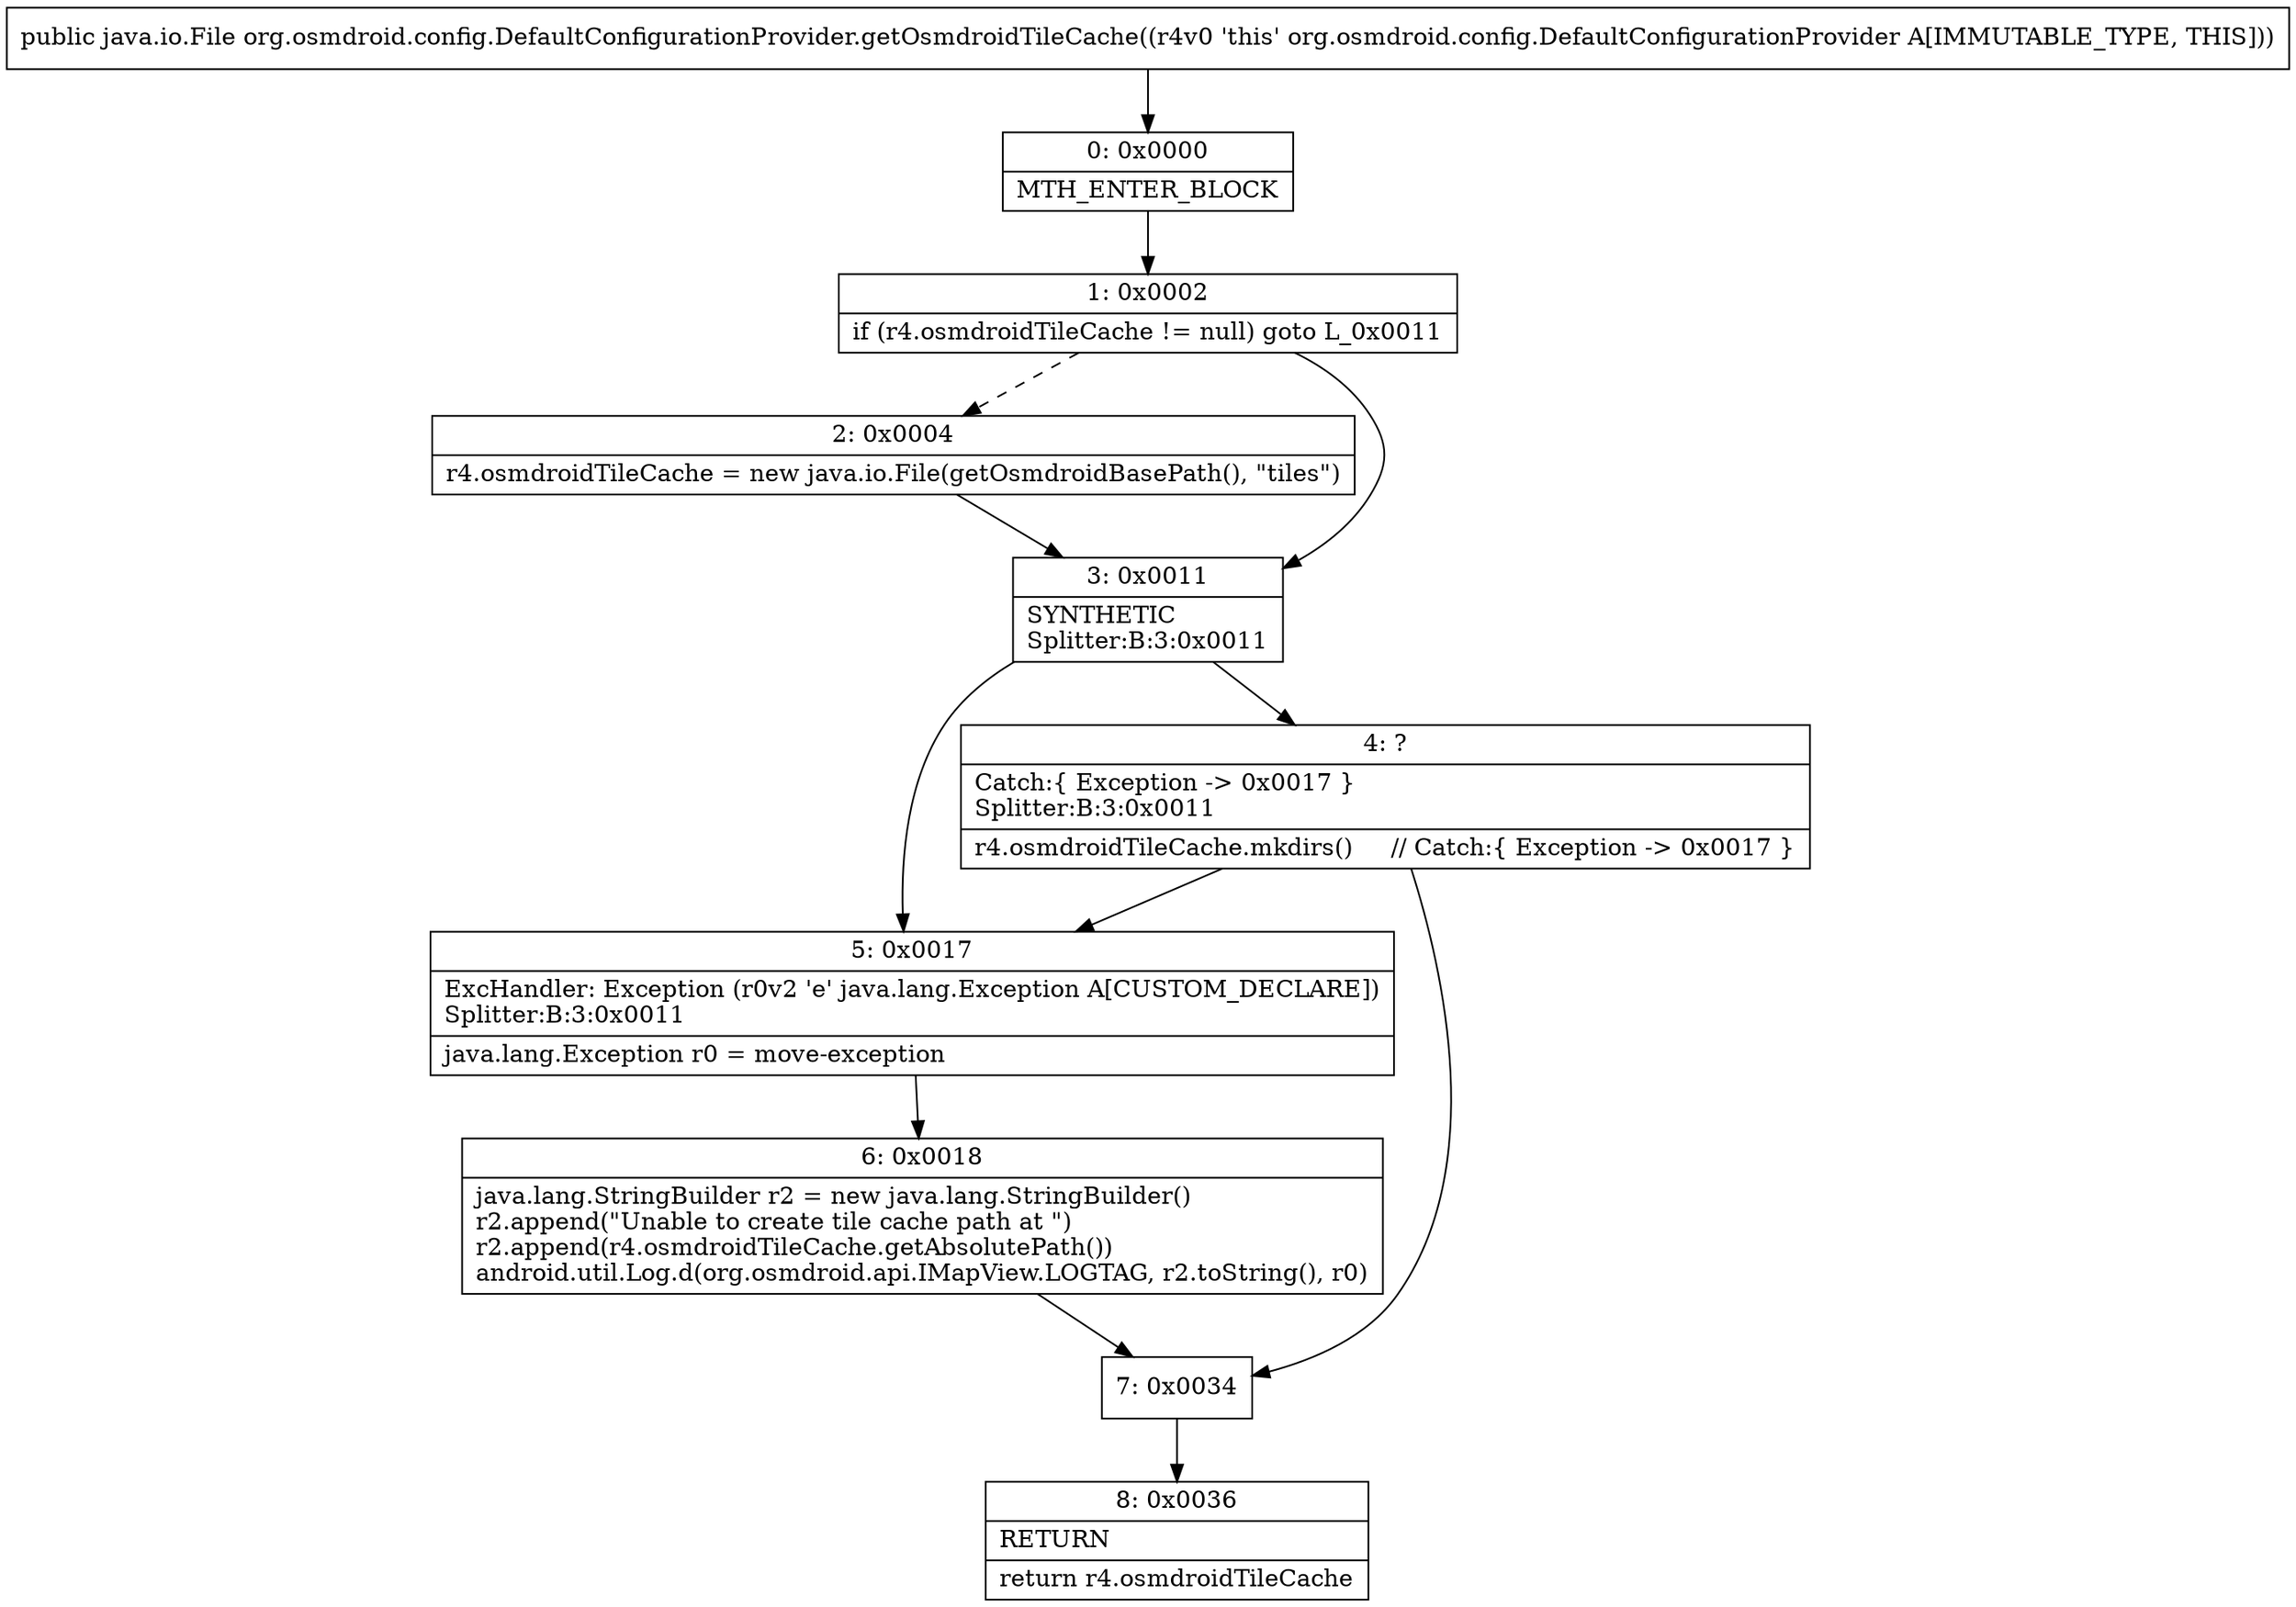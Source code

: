 digraph "CFG fororg.osmdroid.config.DefaultConfigurationProvider.getOsmdroidTileCache()Ljava\/io\/File;" {
Node_0 [shape=record,label="{0\:\ 0x0000|MTH_ENTER_BLOCK\l}"];
Node_1 [shape=record,label="{1\:\ 0x0002|if (r4.osmdroidTileCache != null) goto L_0x0011\l}"];
Node_2 [shape=record,label="{2\:\ 0x0004|r4.osmdroidTileCache = new java.io.File(getOsmdroidBasePath(), \"tiles\")\l}"];
Node_3 [shape=record,label="{3\:\ 0x0011|SYNTHETIC\lSplitter:B:3:0x0011\l}"];
Node_4 [shape=record,label="{4\:\ ?|Catch:\{ Exception \-\> 0x0017 \}\lSplitter:B:3:0x0011\l|r4.osmdroidTileCache.mkdirs()     \/\/ Catch:\{ Exception \-\> 0x0017 \}\l}"];
Node_5 [shape=record,label="{5\:\ 0x0017|ExcHandler: Exception (r0v2 'e' java.lang.Exception A[CUSTOM_DECLARE])\lSplitter:B:3:0x0011\l|java.lang.Exception r0 = move\-exception\l}"];
Node_6 [shape=record,label="{6\:\ 0x0018|java.lang.StringBuilder r2 = new java.lang.StringBuilder()\lr2.append(\"Unable to create tile cache path at \")\lr2.append(r4.osmdroidTileCache.getAbsolutePath())\landroid.util.Log.d(org.osmdroid.api.IMapView.LOGTAG, r2.toString(), r0)\l}"];
Node_7 [shape=record,label="{7\:\ 0x0034}"];
Node_8 [shape=record,label="{8\:\ 0x0036|RETURN\l|return r4.osmdroidTileCache\l}"];
MethodNode[shape=record,label="{public java.io.File org.osmdroid.config.DefaultConfigurationProvider.getOsmdroidTileCache((r4v0 'this' org.osmdroid.config.DefaultConfigurationProvider A[IMMUTABLE_TYPE, THIS])) }"];
MethodNode -> Node_0;
Node_0 -> Node_1;
Node_1 -> Node_2[style=dashed];
Node_1 -> Node_3;
Node_2 -> Node_3;
Node_3 -> Node_4;
Node_3 -> Node_5;
Node_4 -> Node_5;
Node_4 -> Node_7;
Node_5 -> Node_6;
Node_6 -> Node_7;
Node_7 -> Node_8;
}

